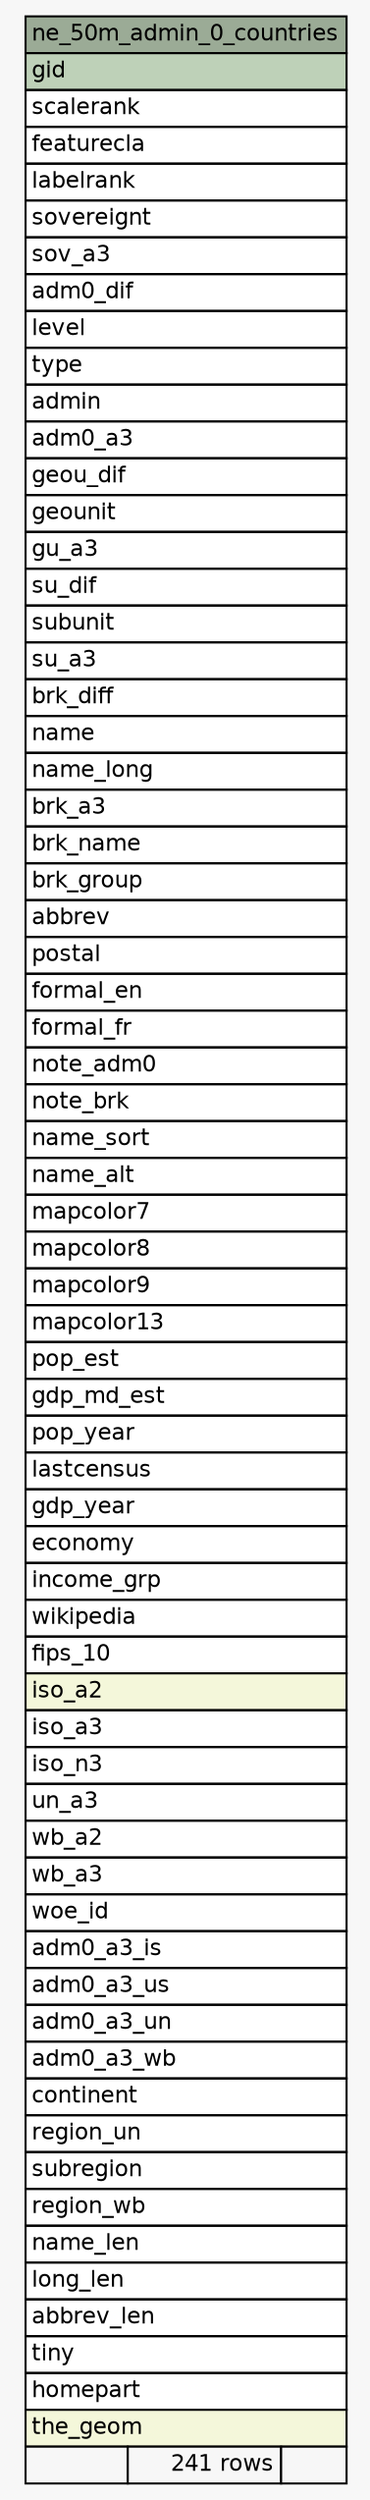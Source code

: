 // dot 2.38.0 on Windows 8 6.2
// SchemaSpy rev 590
digraph "ne_50m_admin_0_countries" {
  graph [
    rankdir="RL"
    bgcolor="#f7f7f7"
    nodesep="0.18"
    ranksep="0.46"
    fontname="Helvetica"
    fontsize="11"
  ];
  node [
    fontname="Helvetica"
    fontsize="11"
    shape="plaintext"
  ];
  edge [
    arrowsize="0.8"
  ];
  "ne_50m_admin_0_countries" [
    label=<
    <TABLE BORDER="0" CELLBORDER="1" CELLSPACING="0" BGCOLOR="#ffffff">
      <TR><TD COLSPAN="3" BGCOLOR="#9bab96" ALIGN="CENTER">ne_50m_admin_0_countries</TD></TR>
      <TR><TD PORT="gid" COLSPAN="3" BGCOLOR="#bed1b8" ALIGN="LEFT">gid</TD></TR>
      <TR><TD PORT="scalerank" COLSPAN="3" ALIGN="LEFT">scalerank</TD></TR>
      <TR><TD PORT="featurecla" COLSPAN="3" ALIGN="LEFT">featurecla</TD></TR>
      <TR><TD PORT="labelrank" COLSPAN="3" ALIGN="LEFT">labelrank</TD></TR>
      <TR><TD PORT="sovereignt" COLSPAN="3" ALIGN="LEFT">sovereignt</TD></TR>
      <TR><TD PORT="sov_a3" COLSPAN="3" ALIGN="LEFT">sov_a3</TD></TR>
      <TR><TD PORT="adm0_dif" COLSPAN="3" ALIGN="LEFT">adm0_dif</TD></TR>
      <TR><TD PORT="level" COLSPAN="3" ALIGN="LEFT">level</TD></TR>
      <TR><TD PORT="type" COLSPAN="3" ALIGN="LEFT">type</TD></TR>
      <TR><TD PORT="admin" COLSPAN="3" ALIGN="LEFT">admin</TD></TR>
      <TR><TD PORT="adm0_a3" COLSPAN="3" ALIGN="LEFT">adm0_a3</TD></TR>
      <TR><TD PORT="geou_dif" COLSPAN="3" ALIGN="LEFT">geou_dif</TD></TR>
      <TR><TD PORT="geounit" COLSPAN="3" ALIGN="LEFT">geounit</TD></TR>
      <TR><TD PORT="gu_a3" COLSPAN="3" ALIGN="LEFT">gu_a3</TD></TR>
      <TR><TD PORT="su_dif" COLSPAN="3" ALIGN="LEFT">su_dif</TD></TR>
      <TR><TD PORT="subunit" COLSPAN="3" ALIGN="LEFT">subunit</TD></TR>
      <TR><TD PORT="su_a3" COLSPAN="3" ALIGN="LEFT">su_a3</TD></TR>
      <TR><TD PORT="brk_diff" COLSPAN="3" ALIGN="LEFT">brk_diff</TD></TR>
      <TR><TD PORT="name" COLSPAN="3" ALIGN="LEFT">name</TD></TR>
      <TR><TD PORT="name_long" COLSPAN="3" ALIGN="LEFT">name_long</TD></TR>
      <TR><TD PORT="brk_a3" COLSPAN="3" ALIGN="LEFT">brk_a3</TD></TR>
      <TR><TD PORT="brk_name" COLSPAN="3" ALIGN="LEFT">brk_name</TD></TR>
      <TR><TD PORT="brk_group" COLSPAN="3" ALIGN="LEFT">brk_group</TD></TR>
      <TR><TD PORT="abbrev" COLSPAN="3" ALIGN="LEFT">abbrev</TD></TR>
      <TR><TD PORT="postal" COLSPAN="3" ALIGN="LEFT">postal</TD></TR>
      <TR><TD PORT="formal_en" COLSPAN="3" ALIGN="LEFT">formal_en</TD></TR>
      <TR><TD PORT="formal_fr" COLSPAN="3" ALIGN="LEFT">formal_fr</TD></TR>
      <TR><TD PORT="note_adm0" COLSPAN="3" ALIGN="LEFT">note_adm0</TD></TR>
      <TR><TD PORT="note_brk" COLSPAN="3" ALIGN="LEFT">note_brk</TD></TR>
      <TR><TD PORT="name_sort" COLSPAN="3" ALIGN="LEFT">name_sort</TD></TR>
      <TR><TD PORT="name_alt" COLSPAN="3" ALIGN="LEFT">name_alt</TD></TR>
      <TR><TD PORT="mapcolor7" COLSPAN="3" ALIGN="LEFT">mapcolor7</TD></TR>
      <TR><TD PORT="mapcolor8" COLSPAN="3" ALIGN="LEFT">mapcolor8</TD></TR>
      <TR><TD PORT="mapcolor9" COLSPAN="3" ALIGN="LEFT">mapcolor9</TD></TR>
      <TR><TD PORT="mapcolor13" COLSPAN="3" ALIGN="LEFT">mapcolor13</TD></TR>
      <TR><TD PORT="pop_est" COLSPAN="3" ALIGN="LEFT">pop_est</TD></TR>
      <TR><TD PORT="gdp_md_est" COLSPAN="3" ALIGN="LEFT">gdp_md_est</TD></TR>
      <TR><TD PORT="pop_year" COLSPAN="3" ALIGN="LEFT">pop_year</TD></TR>
      <TR><TD PORT="lastcensus" COLSPAN="3" ALIGN="LEFT">lastcensus</TD></TR>
      <TR><TD PORT="gdp_year" COLSPAN="3" ALIGN="LEFT">gdp_year</TD></TR>
      <TR><TD PORT="economy" COLSPAN="3" ALIGN="LEFT">economy</TD></TR>
      <TR><TD PORT="income_grp" COLSPAN="3" ALIGN="LEFT">income_grp</TD></TR>
      <TR><TD PORT="wikipedia" COLSPAN="3" ALIGN="LEFT">wikipedia</TD></TR>
      <TR><TD PORT="fips_10" COLSPAN="3" ALIGN="LEFT">fips_10</TD></TR>
      <TR><TD PORT="iso_a2" COLSPAN="3" BGCOLOR="#f4f7da" ALIGN="LEFT">iso_a2</TD></TR>
      <TR><TD PORT="iso_a3" COLSPAN="3" ALIGN="LEFT">iso_a3</TD></TR>
      <TR><TD PORT="iso_n3" COLSPAN="3" ALIGN="LEFT">iso_n3</TD></TR>
      <TR><TD PORT="un_a3" COLSPAN="3" ALIGN="LEFT">un_a3</TD></TR>
      <TR><TD PORT="wb_a2" COLSPAN="3" ALIGN="LEFT">wb_a2</TD></TR>
      <TR><TD PORT="wb_a3" COLSPAN="3" ALIGN="LEFT">wb_a3</TD></TR>
      <TR><TD PORT="woe_id" COLSPAN="3" ALIGN="LEFT">woe_id</TD></TR>
      <TR><TD PORT="adm0_a3_is" COLSPAN="3" ALIGN="LEFT">adm0_a3_is</TD></TR>
      <TR><TD PORT="adm0_a3_us" COLSPAN="3" ALIGN="LEFT">adm0_a3_us</TD></TR>
      <TR><TD PORT="adm0_a3_un" COLSPAN="3" ALIGN="LEFT">adm0_a3_un</TD></TR>
      <TR><TD PORT="adm0_a3_wb" COLSPAN="3" ALIGN="LEFT">adm0_a3_wb</TD></TR>
      <TR><TD PORT="continent" COLSPAN="3" ALIGN="LEFT">continent</TD></TR>
      <TR><TD PORT="region_un" COLSPAN="3" ALIGN="LEFT">region_un</TD></TR>
      <TR><TD PORT="subregion" COLSPAN="3" ALIGN="LEFT">subregion</TD></TR>
      <TR><TD PORT="region_wb" COLSPAN="3" ALIGN="LEFT">region_wb</TD></TR>
      <TR><TD PORT="name_len" COLSPAN="3" ALIGN="LEFT">name_len</TD></TR>
      <TR><TD PORT="long_len" COLSPAN="3" ALIGN="LEFT">long_len</TD></TR>
      <TR><TD PORT="abbrev_len" COLSPAN="3" ALIGN="LEFT">abbrev_len</TD></TR>
      <TR><TD PORT="tiny" COLSPAN="3" ALIGN="LEFT">tiny</TD></TR>
      <TR><TD PORT="homepart" COLSPAN="3" ALIGN="LEFT">homepart</TD></TR>
      <TR><TD PORT="the_geom" COLSPAN="3" BGCOLOR="#f4f7da" ALIGN="LEFT">the_geom</TD></TR>
      <TR><TD ALIGN="LEFT" BGCOLOR="#f7f7f7">  </TD><TD ALIGN="RIGHT" BGCOLOR="#f7f7f7">241 rows</TD><TD ALIGN="RIGHT" BGCOLOR="#f7f7f7">  </TD></TR>
    </TABLE>>
    URL="tables/ne_50m_admin_0_countries.html"
    tooltip="ne_50m_admin_0_countries"
  ];
}
